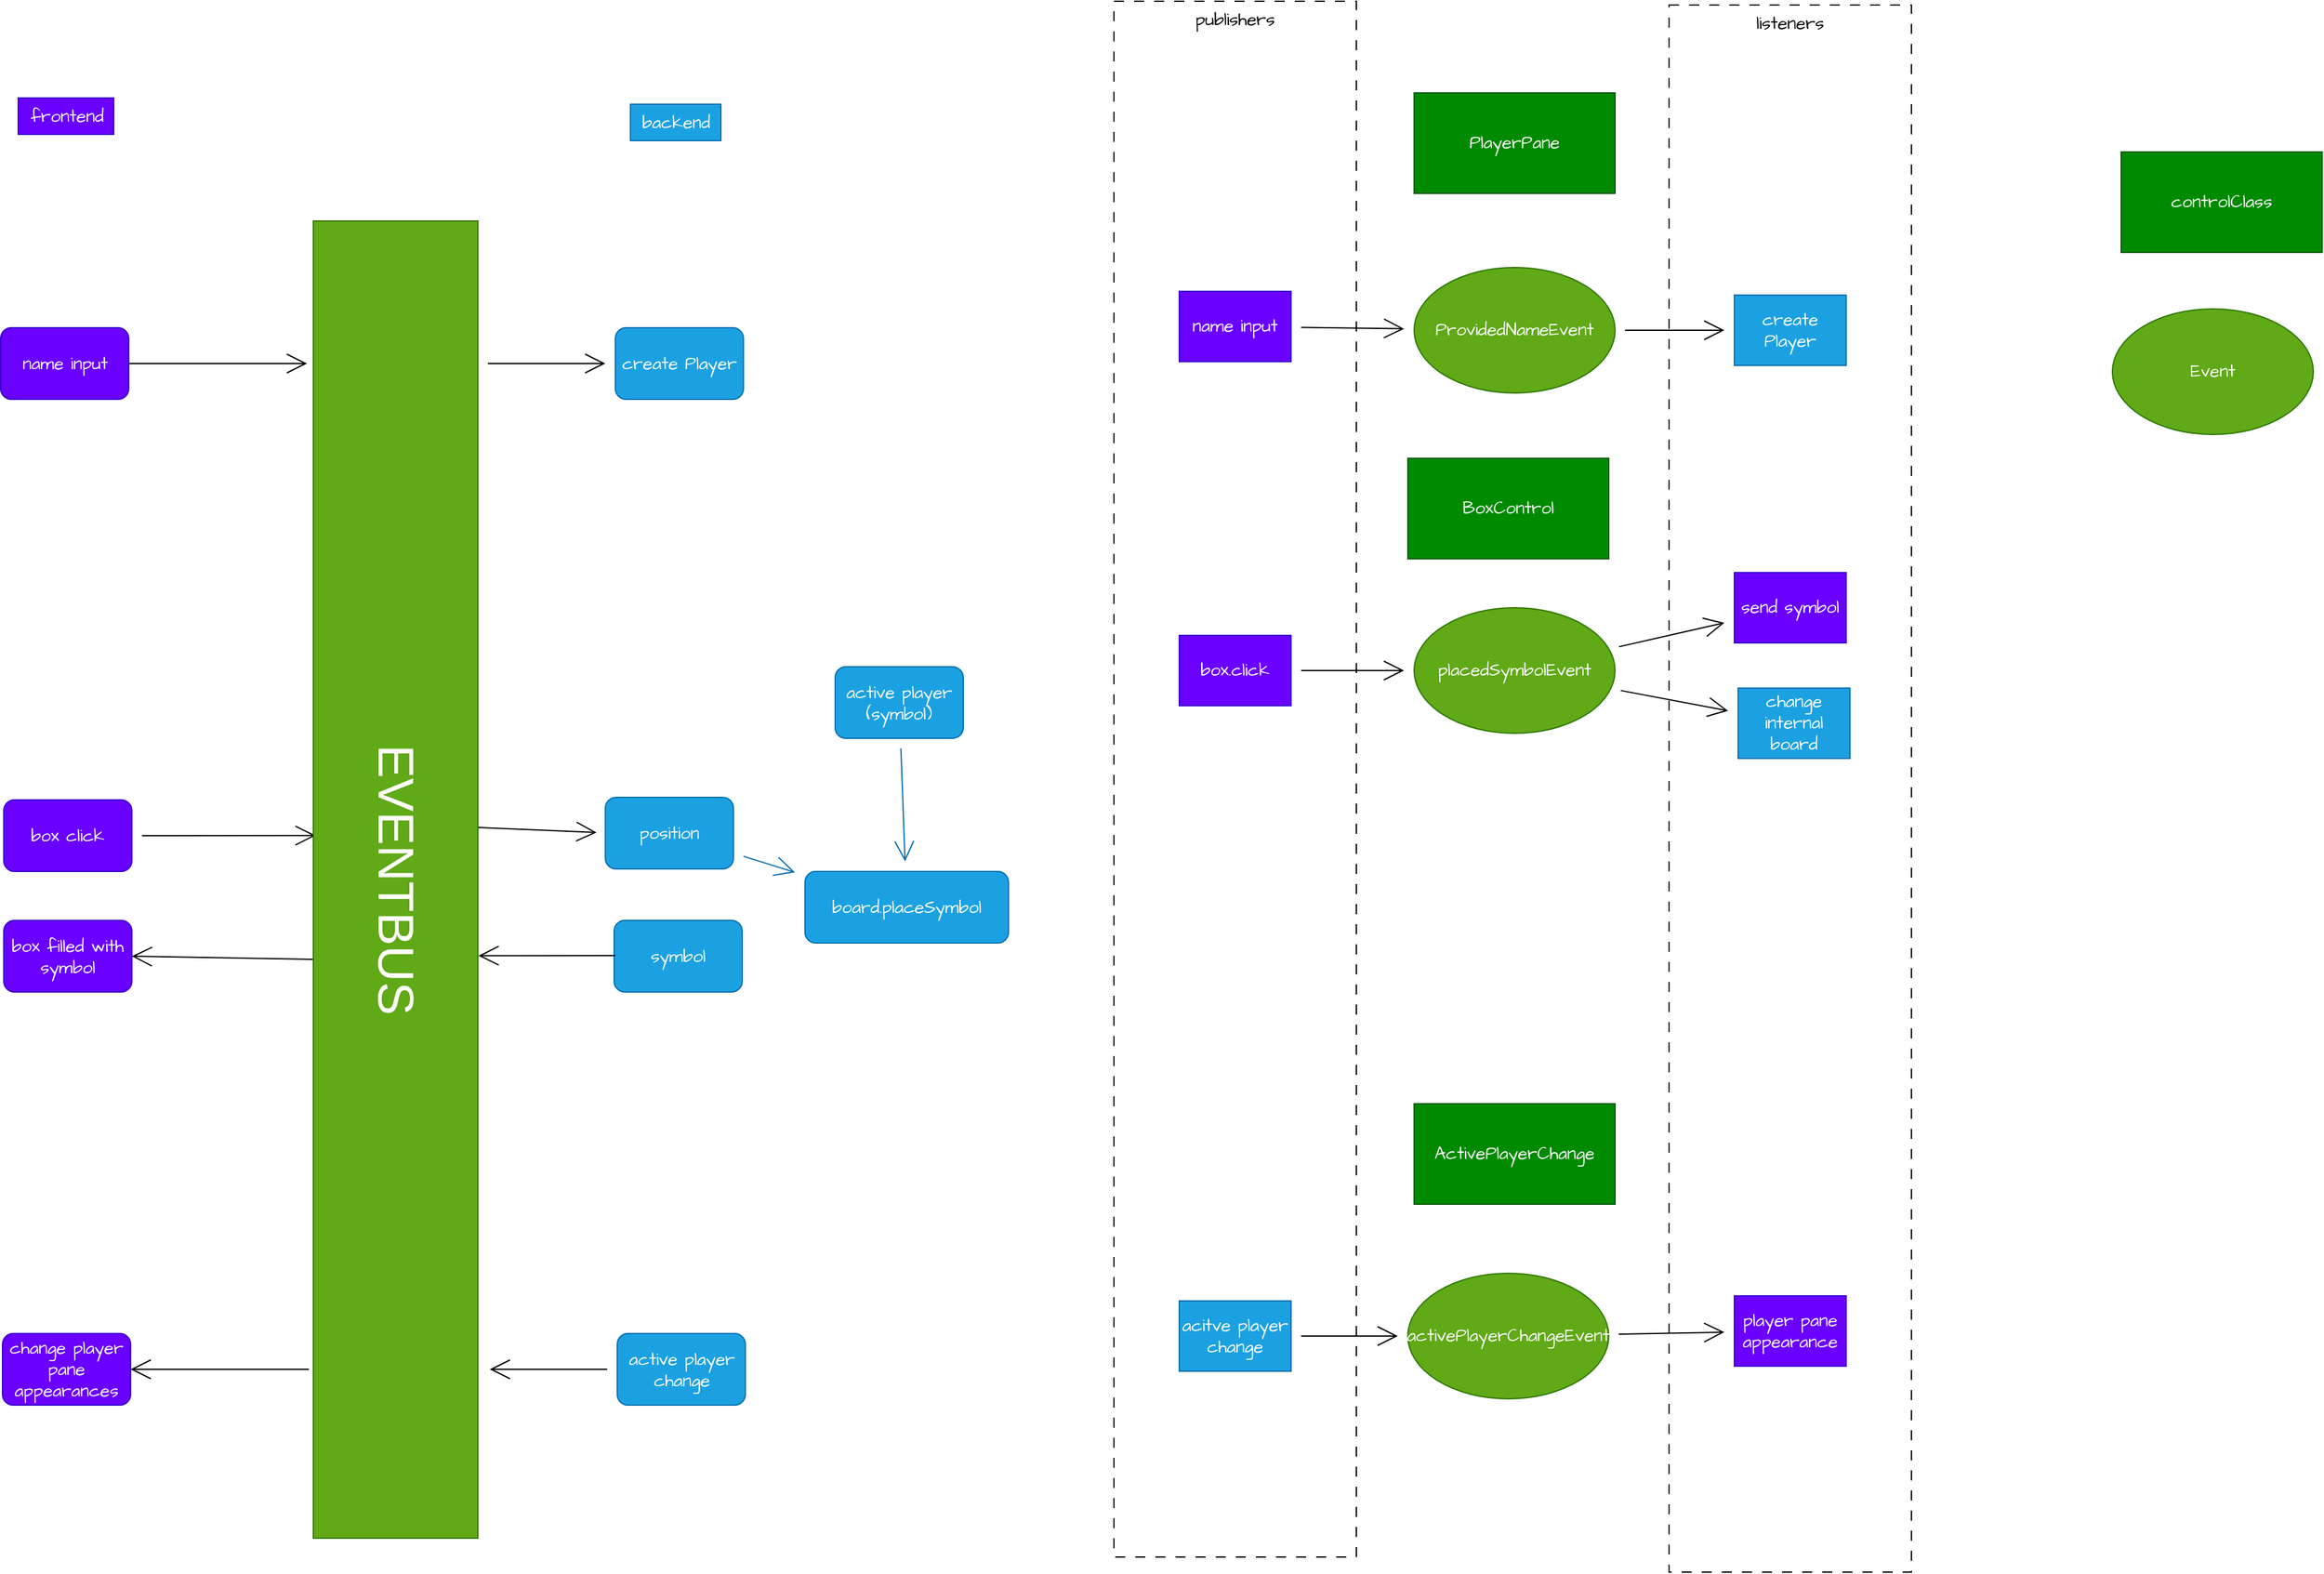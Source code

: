 <mxfile version="28.2.5">
  <diagram name="Page-1" id="d6CxIYiAAd4W3GQZ14bk">
    <mxGraphModel dx="2402" dy="2137" grid="0" gridSize="10" guides="1" tooltips="1" connect="1" arrows="1" fold="1" page="0" pageScale="1" pageWidth="827" pageHeight="1169" math="0" shadow="0">
      <root>
        <mxCell id="0" />
        <mxCell id="1" parent="0" />
        <mxCell id="9dK-Q4k1d8dMBxd9045r-56" value="&lt;font&gt;listeners&lt;/font&gt;" style="rounded=0;whiteSpace=wrap;html=1;fontFamily=Architects Daughter;fontSource=https%3A%2F%2Ffonts.googleapis.com%2Fcss%3Ffamily%3DArchitects%2BDaughter;fillColor=none;dashed=1;dashPattern=8 8;strokeColor=light-dark(#000000,#ADADAD);verticalAlign=top;fontSize=14;" vertex="1" parent="1">
          <mxGeometry x="1189" y="-831" width="193" height="1248" as="geometry" />
        </mxCell>
        <mxCell id="9dK-Q4k1d8dMBxd9045r-55" value="&lt;font&gt;publishers&lt;/font&gt;" style="rounded=0;whiteSpace=wrap;html=1;fontFamily=Architects Daughter;fontSource=https%3A%2F%2Ffonts.googleapis.com%2Fcss%3Ffamily%3DArchitects%2BDaughter;fillColor=none;dashed=1;dashPattern=8 8;strokeColor=light-dark(#000000,#ADADAD);verticalAlign=top;fontSize=14;" vertex="1" parent="1">
          <mxGeometry x="747" y="-834" width="193" height="1239" as="geometry" />
        </mxCell>
        <mxCell id="9dK-Q4k1d8dMBxd9045r-5" value="box click" style="rounded=1;whiteSpace=wrap;html=1;fontFamily=Architects Daughter;fontSource=https%3A%2F%2Ffonts.googleapis.com%2Fcss%3Ffamily%3DArchitects%2BDaughter;fillColor=#6a00ff;fontColor=#ffffff;strokeColor=#3700CC;fontSize=14;" vertex="1" parent="1">
          <mxGeometry x="-137" y="-198" width="102" height="57" as="geometry" />
        </mxCell>
        <mxCell id="9dK-Q4k1d8dMBxd9045r-6" style="edgeStyle=none;curved=1;rounded=0;orthogonalLoop=1;jettySize=auto;html=1;entryX=0.018;entryY=0.199;entryDx=0;entryDy=0;entryPerimeter=0;fontFamily=Architects Daughter;fontSource=https%3A%2F%2Ffonts.googleapis.com%2Fcss%3Ffamily%3DArchitects%2BDaughter;fontSize=14;startSize=14;endArrow=open;endSize=14;sourcePerimeterSpacing=8;targetPerimeterSpacing=8;" edge="1" parent="1" source="9dK-Q4k1d8dMBxd9045r-5">
          <mxGeometry relative="1" as="geometry">
            <mxPoint x="111.358" y="-169.609" as="targetPoint" />
          </mxGeometry>
        </mxCell>
        <mxCell id="9dK-Q4k1d8dMBxd9045r-12" style="edgeStyle=none;curved=1;rounded=0;orthogonalLoop=1;jettySize=auto;html=1;fontFamily=Architects Daughter;fontSource=https%3A%2F%2Ffonts.googleapis.com%2Fcss%3Ffamily%3DArchitects%2BDaughter;fontSize=14;startSize=14;endArrow=open;endSize=14;sourcePerimeterSpacing=8;targetPerimeterSpacing=8;fillColor=#1ba1e2;strokeColor=#006EAF;" edge="1" parent="1" source="9dK-Q4k1d8dMBxd9045r-7" target="9dK-Q4k1d8dMBxd9045r-10">
          <mxGeometry relative="1" as="geometry" />
        </mxCell>
        <mxCell id="9dK-Q4k1d8dMBxd9045r-7" value="active player (symbol)" style="rounded=1;whiteSpace=wrap;html=1;fontFamily=Architects Daughter;fontSource=https%3A%2F%2Ffonts.googleapis.com%2Fcss%3Ffamily%3DArchitects%2BDaughter;fillColor=#1ba1e2;fontColor=#ffffff;strokeColor=#006EAF;fontSize=14;" vertex="1" parent="1">
          <mxGeometry x="525" y="-304" width="102" height="57" as="geometry" />
        </mxCell>
        <mxCell id="9dK-Q4k1d8dMBxd9045r-11" style="edgeStyle=none;curved=1;rounded=0;orthogonalLoop=1;jettySize=auto;html=1;fontFamily=Architects Daughter;fontSource=https%3A%2F%2Ffonts.googleapis.com%2Fcss%3Ffamily%3DArchitects%2BDaughter;fontSize=14;startSize=14;endArrow=open;endSize=14;sourcePerimeterSpacing=8;targetPerimeterSpacing=8;fillColor=#1ba1e2;strokeColor=#006EAF;" edge="1" parent="1" source="9dK-Q4k1d8dMBxd9045r-8" target="9dK-Q4k1d8dMBxd9045r-10">
          <mxGeometry relative="1" as="geometry" />
        </mxCell>
        <mxCell id="9dK-Q4k1d8dMBxd9045r-8" value="position" style="rounded=1;whiteSpace=wrap;html=1;fontFamily=Architects Daughter;fontSource=https%3A%2F%2Ffonts.googleapis.com%2Fcss%3Ffamily%3DArchitects%2BDaughter;fillColor=#1ba1e2;fontColor=#ffffff;strokeColor=#006EAF;fontSize=14;" vertex="1" parent="1">
          <mxGeometry x="342" y="-200" width="102" height="57" as="geometry" />
        </mxCell>
        <mxCell id="9dK-Q4k1d8dMBxd9045r-9" value="" style="edgeStyle=none;orthogonalLoop=1;jettySize=auto;html=1;rounded=0;fontFamily=Architects Daughter;fontSource=https%3A%2F%2Ffonts.googleapis.com%2Fcss%3Ffamily%3DArchitects%2BDaughter;fontSize=14;startSize=14;endArrow=open;endSize=14;sourcePerimeterSpacing=8;targetPerimeterSpacing=8;curved=1;" edge="1" parent="1">
          <mxGeometry width="140" relative="1" as="geometry">
            <mxPoint x="241" y="-176" as="sourcePoint" />
            <mxPoint x="335" y="-172" as="targetPoint" />
            <Array as="points" />
          </mxGeometry>
        </mxCell>
        <mxCell id="9dK-Q4k1d8dMBxd9045r-10" value="board.placeSymbol" style="rounded=1;whiteSpace=wrap;html=1;fontFamily=Architects Daughter;fontSource=https%3A%2F%2Ffonts.googleapis.com%2Fcss%3Ffamily%3DArchitects%2BDaughter;fillColor=#1ba1e2;fontColor=#ffffff;strokeColor=#006EAF;fontSize=14;" vertex="1" parent="1">
          <mxGeometry x="501" y="-141" width="162" height="57" as="geometry" />
        </mxCell>
        <mxCell id="9dK-Q4k1d8dMBxd9045r-13" value="symbol" style="rounded=1;whiteSpace=wrap;html=1;fontFamily=Architects Daughter;fontSource=https%3A%2F%2Ffonts.googleapis.com%2Fcss%3Ffamily%3DArchitects%2BDaughter;fillColor=#1ba1e2;fontColor=#ffffff;strokeColor=#006EAF;fontSize=14;" vertex="1" parent="1">
          <mxGeometry x="349" y="-102" width="102" height="57" as="geometry" />
        </mxCell>
        <mxCell id="9dK-Q4k1d8dMBxd9045r-14" value="" style="edgeStyle=none;orthogonalLoop=1;jettySize=auto;html=1;rounded=0;fontFamily=Architects Daughter;fontSource=https%3A%2F%2Ffonts.googleapis.com%2Fcss%3Ffamily%3DArchitects%2BDaughter;fontSize=14;startSize=14;endArrow=open;endSize=14;sourcePerimeterSpacing=8;targetPerimeterSpacing=8;curved=1;entryX=1.008;entryY=0.548;entryDx=0;entryDy=0;entryPerimeter=0;" edge="1" parent="1">
          <mxGeometry width="140" relative="1" as="geometry">
            <mxPoint x="350" y="-74" as="sourcePoint" />
            <mxPoint x="241.048" y="-73.868" as="targetPoint" />
            <Array as="points" />
          </mxGeometry>
        </mxCell>
        <mxCell id="9dK-Q4k1d8dMBxd9045r-15" value="box filled with symbol" style="rounded=1;whiteSpace=wrap;html=1;fontFamily=Architects Daughter;fontSource=https%3A%2F%2Ffonts.googleapis.com%2Fcss%3Ffamily%3DArchitects%2BDaughter;fillColor=#6a00ff;fontColor=#ffffff;strokeColor=#3700CC;fontSize=14;" vertex="1" parent="1">
          <mxGeometry x="-137" y="-102" width="102" height="57" as="geometry" />
        </mxCell>
        <mxCell id="9dK-Q4k1d8dMBxd9045r-16" value="" style="edgeStyle=none;orthogonalLoop=1;jettySize=auto;html=1;rounded=0;fontFamily=Architects Daughter;fontSource=https%3A%2F%2Ffonts.googleapis.com%2Fcss%3Ffamily%3DArchitects%2BDaughter;fontSize=14;startSize=14;endArrow=open;endSize=14;sourcePerimeterSpacing=8;targetPerimeterSpacing=8;curved=1;entryX=1;entryY=0.5;entryDx=0;entryDy=0;" edge="1" parent="1" target="9dK-Q4k1d8dMBxd9045r-15">
          <mxGeometry width="140" relative="1" as="geometry">
            <mxPoint x="109" y="-71" as="sourcePoint" />
            <mxPoint y="-71" as="targetPoint" />
            <Array as="points" />
          </mxGeometry>
        </mxCell>
        <mxCell id="9dK-Q4k1d8dMBxd9045r-17" value="BoxControl" style="rounded=0;whiteSpace=wrap;html=1;fontFamily=Architects Daughter;fontSource=https%3A%2F%2Ffonts.googleapis.com%2Fcss%3Ffamily%3DArchitects%2BDaughter;fillColor=#008a00;fontColor=#ffffff;strokeColor=#005700;fontSize=14;" vertex="1" parent="1">
          <mxGeometry x="981" y="-470" width="160" height="80" as="geometry" />
        </mxCell>
        <mxCell id="9dK-Q4k1d8dMBxd9045r-20" style="edgeStyle=none;curved=1;rounded=0;orthogonalLoop=1;jettySize=auto;html=1;fontFamily=Architects Daughter;fontSource=https%3A%2F%2Ffonts.googleapis.com%2Fcss%3Ffamily%3DArchitects%2BDaughter;fontSize=14;startSize=14;endArrow=open;endSize=14;sourcePerimeterSpacing=8;targetPerimeterSpacing=8;" edge="1" parent="1" source="9dK-Q4k1d8dMBxd9045r-18" target="9dK-Q4k1d8dMBxd9045r-19">
          <mxGeometry relative="1" as="geometry" />
        </mxCell>
        <mxCell id="9dK-Q4k1d8dMBxd9045r-18" value="box.click" style="rounded=0;whiteSpace=wrap;html=1;fontFamily=Architects Daughter;fontSource=https%3A%2F%2Ffonts.googleapis.com%2Fcss%3Ffamily%3DArchitects%2BDaughter;fillColor=#6a00ff;fontColor=#ffffff;strokeColor=#3700CC;fontSize=14;" vertex="1" parent="1">
          <mxGeometry x="799" y="-329" width="89" height="56" as="geometry" />
        </mxCell>
        <mxCell id="9dK-Q4k1d8dMBxd9045r-24" style="edgeStyle=none;curved=1;rounded=0;orthogonalLoop=1;jettySize=auto;html=1;fontFamily=Architects Daughter;fontSource=https%3A%2F%2Ffonts.googleapis.com%2Fcss%3Ffamily%3DArchitects%2BDaughter;fontSize=14;startSize=14;endArrow=open;endSize=14;sourcePerimeterSpacing=8;targetPerimeterSpacing=8;" edge="1" parent="1" source="9dK-Q4k1d8dMBxd9045r-19" target="9dK-Q4k1d8dMBxd9045r-23">
          <mxGeometry relative="1" as="geometry" />
        </mxCell>
        <mxCell id="9dK-Q4k1d8dMBxd9045r-25" style="edgeStyle=none;curved=1;rounded=0;orthogonalLoop=1;jettySize=auto;html=1;fontFamily=Architects Daughter;fontSource=https%3A%2F%2Ffonts.googleapis.com%2Fcss%3Ffamily%3DArchitects%2BDaughter;fontSize=14;startSize=14;endArrow=open;endSize=14;sourcePerimeterSpacing=8;targetPerimeterSpacing=8;" edge="1" parent="1" source="9dK-Q4k1d8dMBxd9045r-19" target="9dK-Q4k1d8dMBxd9045r-22">
          <mxGeometry relative="1" as="geometry" />
        </mxCell>
        <mxCell id="9dK-Q4k1d8dMBxd9045r-19" value="placedSymbolEvent" style="ellipse;whiteSpace=wrap;html=1;fontFamily=Architects Daughter;fontSource=https%3A%2F%2Ffonts.googleapis.com%2Fcss%3Ffamily%3DArchitects%2BDaughter;fillColor=#60a917;fontColor=#ffffff;strokeColor=#2D7600;fontSize=14;" vertex="1" parent="1">
          <mxGeometry x="986" y="-351" width="160" height="100" as="geometry" />
        </mxCell>
        <mxCell id="9dK-Q4k1d8dMBxd9045r-22" value="send symbol" style="rounded=0;whiteSpace=wrap;html=1;fontFamily=Architects Daughter;fontSource=https%3A%2F%2Ffonts.googleapis.com%2Fcss%3Ffamily%3DArchitects%2BDaughter;fillColor=#6a00ff;fontColor=#ffffff;strokeColor=#3700CC;fontSize=14;" vertex="1" parent="1">
          <mxGeometry x="1241" y="-379" width="89" height="56" as="geometry" />
        </mxCell>
        <mxCell id="9dK-Q4k1d8dMBxd9045r-23" value="change internal board" style="rounded=0;whiteSpace=wrap;html=1;fontFamily=Architects Daughter;fontSource=https%3A%2F%2Ffonts.googleapis.com%2Fcss%3Ffamily%3DArchitects%2BDaughter;fillColor=#1ba1e2;fontColor=#ffffff;strokeColor=#006EAF;fontSize=14;" vertex="1" parent="1">
          <mxGeometry x="1244" y="-287" width="89" height="56" as="geometry" />
        </mxCell>
        <mxCell id="9dK-Q4k1d8dMBxd9045r-31" style="edgeStyle=none;curved=1;rounded=0;orthogonalLoop=1;jettySize=auto;html=1;fontFamily=Architects Daughter;fontSource=https%3A%2F%2Ffonts.googleapis.com%2Fcss%3Ffamily%3DArchitects%2BDaughter;fontSize=14;startSize=14;endArrow=open;endSize=14;sourcePerimeterSpacing=8;targetPerimeterSpacing=8;" edge="1" parent="1" source="9dK-Q4k1d8dMBxd9045r-30">
          <mxGeometry relative="1" as="geometry">
            <mxPoint x="250.0" y="255.5" as="targetPoint" />
          </mxGeometry>
        </mxCell>
        <mxCell id="9dK-Q4k1d8dMBxd9045r-30" value="active player change" style="rounded=1;whiteSpace=wrap;html=1;fontFamily=Architects Daughter;fontSource=https%3A%2F%2Ffonts.googleapis.com%2Fcss%3Ffamily%3DArchitects%2BDaughter;fillColor=#1ba1e2;fontColor=#ffffff;strokeColor=#006EAF;fontSize=14;" vertex="1" parent="1">
          <mxGeometry x="351.5" y="227" width="102" height="57" as="geometry" />
        </mxCell>
        <mxCell id="9dK-Q4k1d8dMBxd9045r-32" value="change player pane appearances" style="rounded=1;whiteSpace=wrap;html=1;fontFamily=Architects Daughter;fontSource=https%3A%2F%2Ffonts.googleapis.com%2Fcss%3Ffamily%3DArchitects%2BDaughter;fillColor=#6a00ff;fontColor=#ffffff;strokeColor=#3700CC;fontSize=14;" vertex="1" parent="1">
          <mxGeometry x="-138" y="227" width="102" height="57" as="geometry" />
        </mxCell>
        <mxCell id="9dK-Q4k1d8dMBxd9045r-33" style="edgeStyle=none;curved=1;rounded=0;orthogonalLoop=1;jettySize=auto;html=1;fontFamily=Architects Daughter;fontSource=https%3A%2F%2Ffonts.googleapis.com%2Fcss%3Ffamily%3DArchitects%2BDaughter;fontSize=14;startSize=14;endArrow=open;endSize=14;sourcePerimeterSpacing=8;targetPerimeterSpacing=8;entryX=1;entryY=0.5;entryDx=0;entryDy=0;" edge="1" parent="1" target="9dK-Q4k1d8dMBxd9045r-32">
          <mxGeometry relative="1" as="geometry">
            <mxPoint x="12" y="255" as="targetPoint" />
            <mxPoint x="106.0" y="255.5" as="sourcePoint" />
          </mxGeometry>
        </mxCell>
        <mxCell id="9dK-Q4k1d8dMBxd9045r-34" value="ActivePlayerChange" style="rounded=0;whiteSpace=wrap;html=1;fontFamily=Architects Daughter;fontSource=https%3A%2F%2Ffonts.googleapis.com%2Fcss%3Ffamily%3DArchitects%2BDaughter;fillColor=#008a00;fontColor=#ffffff;strokeColor=#005700;fontSize=14;" vertex="1" parent="1">
          <mxGeometry x="986" y="44" width="160" height="80" as="geometry" />
        </mxCell>
        <mxCell id="9dK-Q4k1d8dMBxd9045r-35" style="edgeStyle=none;curved=1;rounded=0;orthogonalLoop=1;jettySize=auto;html=1;fontFamily=Architects Daughter;fontSource=https%3A%2F%2Ffonts.googleapis.com%2Fcss%3Ffamily%3DArchitects%2BDaughter;fontSize=14;startSize=14;endArrow=open;endSize=14;sourcePerimeterSpacing=8;targetPerimeterSpacing=8;" edge="1" parent="1" source="9dK-Q4k1d8dMBxd9045r-36" target="9dK-Q4k1d8dMBxd9045r-39">
          <mxGeometry relative="1" as="geometry" />
        </mxCell>
        <mxCell id="9dK-Q4k1d8dMBxd9045r-36" value="acitve player change" style="rounded=0;whiteSpace=wrap;html=1;fontFamily=Architects Daughter;fontSource=https%3A%2F%2Ffonts.googleapis.com%2Fcss%3Ffamily%3DArchitects%2BDaughter;fillColor=#1ba1e2;fontColor=#ffffff;strokeColor=#006EAF;fontSize=14;" vertex="1" parent="1">
          <mxGeometry x="799" y="201" width="89" height="56" as="geometry" />
        </mxCell>
        <mxCell id="9dK-Q4k1d8dMBxd9045r-38" style="edgeStyle=none;curved=1;rounded=0;orthogonalLoop=1;jettySize=auto;html=1;fontFamily=Architects Daughter;fontSource=https%3A%2F%2Ffonts.googleapis.com%2Fcss%3Ffamily%3DArchitects%2BDaughter;fontSize=14;startSize=14;endArrow=open;endSize=14;sourcePerimeterSpacing=8;targetPerimeterSpacing=8;" edge="1" parent="1" source="9dK-Q4k1d8dMBxd9045r-39" target="9dK-Q4k1d8dMBxd9045r-40">
          <mxGeometry relative="1" as="geometry" />
        </mxCell>
        <mxCell id="9dK-Q4k1d8dMBxd9045r-39" value="activePlayerChangeEvent" style="ellipse;whiteSpace=wrap;html=1;fontFamily=Architects Daughter;fontSource=https%3A%2F%2Ffonts.googleapis.com%2Fcss%3Ffamily%3DArchitects%2BDaughter;fillColor=#60a917;fontColor=#ffffff;strokeColor=#2D7600;fontSize=14;" vertex="1" parent="1">
          <mxGeometry x="981" y="179" width="160" height="100" as="geometry" />
        </mxCell>
        <mxCell id="9dK-Q4k1d8dMBxd9045r-40" value="player pane appearance" style="rounded=0;whiteSpace=wrap;html=1;fontFamily=Architects Daughter;fontSource=https%3A%2F%2Ffonts.googleapis.com%2Fcss%3Ffamily%3DArchitects%2BDaughter;fillColor=#6a00ff;fontColor=#ffffff;strokeColor=#3700CC;fontSize=14;" vertex="1" parent="1">
          <mxGeometry x="1241" y="197" width="89" height="56" as="geometry" />
        </mxCell>
        <mxCell id="9dK-Q4k1d8dMBxd9045r-42" value="&lt;font style=&quot;font-size: 40px;&quot;&gt;EVENTBUS&lt;/font&gt;" style="rounded=0;whiteSpace=wrap;html=1;textDirection=vertical-rl;fillColor=#60a917;fontColor=#ffffff;strokeColor=#2D7600;fontSize=14;" vertex="1" parent="1">
          <mxGeometry x="109.5" y="-659" width="131" height="1049" as="geometry" />
        </mxCell>
        <mxCell id="9dK-Q4k1d8dMBxd9045r-43" value="frontend" style="text;html=1;align=center;verticalAlign=middle;resizable=0;points=[];autosize=1;strokeColor=#3700CC;fillColor=#6a00ff;fontSize=14;fontFamily=Architects Daughter;fontSource=https%3A%2F%2Ffonts.googleapis.com%2Fcss%3Ffamily%3DArchitects%2BDaughter;fontColor=#ffffff;" vertex="1" parent="1">
          <mxGeometry x="-125.5" y="-757" width="76" height="29" as="geometry" />
        </mxCell>
        <mxCell id="9dK-Q4k1d8dMBxd9045r-44" value="backend" style="text;html=1;align=center;verticalAlign=middle;resizable=0;points=[];autosize=1;strokeColor=#006EAF;fillColor=#1ba1e2;fontSize=14;fontFamily=Architects Daughter;fontSource=https%3A%2F%2Ffonts.googleapis.com%2Fcss%3Ffamily%3DArchitects%2BDaughter;fontColor=#ffffff;" vertex="1" parent="1">
          <mxGeometry x="362" y="-752" width="72" height="29" as="geometry" />
        </mxCell>
        <mxCell id="9dK-Q4k1d8dMBxd9045r-45" style="edgeStyle=none;curved=1;rounded=0;orthogonalLoop=1;jettySize=auto;html=1;fontFamily=Architects Daughter;fontSource=https%3A%2F%2Ffonts.googleapis.com%2Fcss%3Ffamily%3DArchitects%2BDaughter;fontSize=14;startSize=14;endArrow=none;endSize=14;sourcePerimeterSpacing=8;targetPerimeterSpacing=8;startArrow=open;startFill=0;endFill=0;" edge="1" parent="1" source="9dK-Q4k1d8dMBxd9045r-46">
          <mxGeometry relative="1" as="geometry">
            <mxPoint x="248.5" y="-545.5" as="targetPoint" />
          </mxGeometry>
        </mxCell>
        <mxCell id="9dK-Q4k1d8dMBxd9045r-46" value="create Player" style="rounded=1;whiteSpace=wrap;html=1;fontFamily=Architects Daughter;fontSource=https%3A%2F%2Ffonts.googleapis.com%2Fcss%3Ffamily%3DArchitects%2BDaughter;fillColor=#1ba1e2;fontColor=#ffffff;strokeColor=#006EAF;fontSize=14;" vertex="1" parent="1">
          <mxGeometry x="350" y="-574" width="102" height="57" as="geometry" />
        </mxCell>
        <mxCell id="9dK-Q4k1d8dMBxd9045r-47" value="name input" style="rounded=1;whiteSpace=wrap;html=1;fontFamily=Architects Daughter;fontSource=https%3A%2F%2Ffonts.googleapis.com%2Fcss%3Ffamily%3DArchitects%2BDaughter;fillColor=#6a00ff;fontColor=#ffffff;strokeColor=#3700CC;fontSize=14;" vertex="1" parent="1">
          <mxGeometry x="-139.5" y="-574" width="102" height="57" as="geometry" />
        </mxCell>
        <mxCell id="9dK-Q4k1d8dMBxd9045r-48" style="edgeStyle=none;curved=1;rounded=0;orthogonalLoop=1;jettySize=auto;html=1;fontFamily=Architects Daughter;fontSource=https%3A%2F%2Ffonts.googleapis.com%2Fcss%3Ffamily%3DArchitects%2BDaughter;fontSize=14;startSize=14;endArrow=none;endSize=14;sourcePerimeterSpacing=8;targetPerimeterSpacing=8;entryX=1;entryY=0.5;entryDx=0;entryDy=0;endFill=0;startArrow=open;startFill=0;" edge="1" parent="1" target="9dK-Q4k1d8dMBxd9045r-47">
          <mxGeometry relative="1" as="geometry">
            <mxPoint x="10.5" y="-546" as="targetPoint" />
            <mxPoint x="104.5" y="-545.5" as="sourcePoint" />
          </mxGeometry>
        </mxCell>
        <mxCell id="9dK-Q4k1d8dMBxd9045r-49" value="PlayerPane" style="rounded=0;whiteSpace=wrap;html=1;fontFamily=Architects Daughter;fontSource=https%3A%2F%2Ffonts.googleapis.com%2Fcss%3Ffamily%3DArchitects%2BDaughter;fillColor=#008a00;fontColor=#ffffff;strokeColor=#005700;fontSize=14;" vertex="1" parent="1">
          <mxGeometry x="986" y="-761" width="160" height="80" as="geometry" />
        </mxCell>
        <mxCell id="9dK-Q4k1d8dMBxd9045r-50" style="edgeStyle=none;curved=1;rounded=0;orthogonalLoop=1;jettySize=auto;html=1;fontFamily=Architects Daughter;fontSource=https%3A%2F%2Ffonts.googleapis.com%2Fcss%3Ffamily%3DArchitects%2BDaughter;fontSize=14;startSize=14;endArrow=open;endSize=14;sourcePerimeterSpacing=8;targetPerimeterSpacing=8;" edge="1" parent="1" source="9dK-Q4k1d8dMBxd9045r-51" target="9dK-Q4k1d8dMBxd9045r-53">
          <mxGeometry relative="1" as="geometry" />
        </mxCell>
        <mxCell id="9dK-Q4k1d8dMBxd9045r-51" value="name input" style="rounded=0;whiteSpace=wrap;html=1;fontFamily=Architects Daughter;fontSource=https%3A%2F%2Ffonts.googleapis.com%2Fcss%3Ffamily%3DArchitects%2BDaughter;fillColor=#6a00ff;fontColor=#ffffff;strokeColor=#3700CC;fontSize=14;" vertex="1" parent="1">
          <mxGeometry x="799" y="-603" width="89" height="56" as="geometry" />
        </mxCell>
        <mxCell id="9dK-Q4k1d8dMBxd9045r-52" style="edgeStyle=none;curved=1;rounded=0;orthogonalLoop=1;jettySize=auto;html=1;fontFamily=Architects Daughter;fontSource=https%3A%2F%2Ffonts.googleapis.com%2Fcss%3Ffamily%3DArchitects%2BDaughter;fontSize=14;startSize=14;endArrow=open;endSize=14;sourcePerimeterSpacing=8;targetPerimeterSpacing=8;" edge="1" parent="1" source="9dK-Q4k1d8dMBxd9045r-53" target="9dK-Q4k1d8dMBxd9045r-54">
          <mxGeometry relative="1" as="geometry" />
        </mxCell>
        <mxCell id="9dK-Q4k1d8dMBxd9045r-53" value="ProvidedNameEvent" style="ellipse;whiteSpace=wrap;html=1;fontFamily=Architects Daughter;fontSource=https%3A%2F%2Ffonts.googleapis.com%2Fcss%3Ffamily%3DArchitects%2BDaughter;fillColor=#60a917;fontColor=#ffffff;strokeColor=#2D7600;fontSize=14;" vertex="1" parent="1">
          <mxGeometry x="986" y="-622" width="160" height="100" as="geometry" />
        </mxCell>
        <mxCell id="9dK-Q4k1d8dMBxd9045r-54" value="create Player" style="rounded=0;whiteSpace=wrap;html=1;fontFamily=Architects Daughter;fontSource=https%3A%2F%2Ffonts.googleapis.com%2Fcss%3Ffamily%3DArchitects%2BDaughter;fillColor=#1ba1e2;fontColor=#ffffff;strokeColor=#006EAF;fontSize=14;" vertex="1" parent="1">
          <mxGeometry x="1241" y="-600" width="89" height="56" as="geometry" />
        </mxCell>
        <mxCell id="9dK-Q4k1d8dMBxd9045r-57" value="controlClass" style="rounded=0;whiteSpace=wrap;html=1;fontFamily=Architects Daughter;fontSource=https%3A%2F%2Ffonts.googleapis.com%2Fcss%3Ffamily%3DArchitects%2BDaughter;fillColor=#008a00;fontColor=#ffffff;strokeColor=#005700;fontSize=14;" vertex="1" parent="1">
          <mxGeometry x="1549" y="-714" width="160" height="80" as="geometry" />
        </mxCell>
        <mxCell id="9dK-Q4k1d8dMBxd9045r-58" value="Event" style="ellipse;whiteSpace=wrap;html=1;fontFamily=Architects Daughter;fontSource=https%3A%2F%2Ffonts.googleapis.com%2Fcss%3Ffamily%3DArchitects%2BDaughter;fillColor=#60a917;fontColor=#ffffff;strokeColor=#2D7600;fontSize=14;" vertex="1" parent="1">
          <mxGeometry x="1542" y="-589" width="160" height="100" as="geometry" />
        </mxCell>
      </root>
    </mxGraphModel>
  </diagram>
</mxfile>
